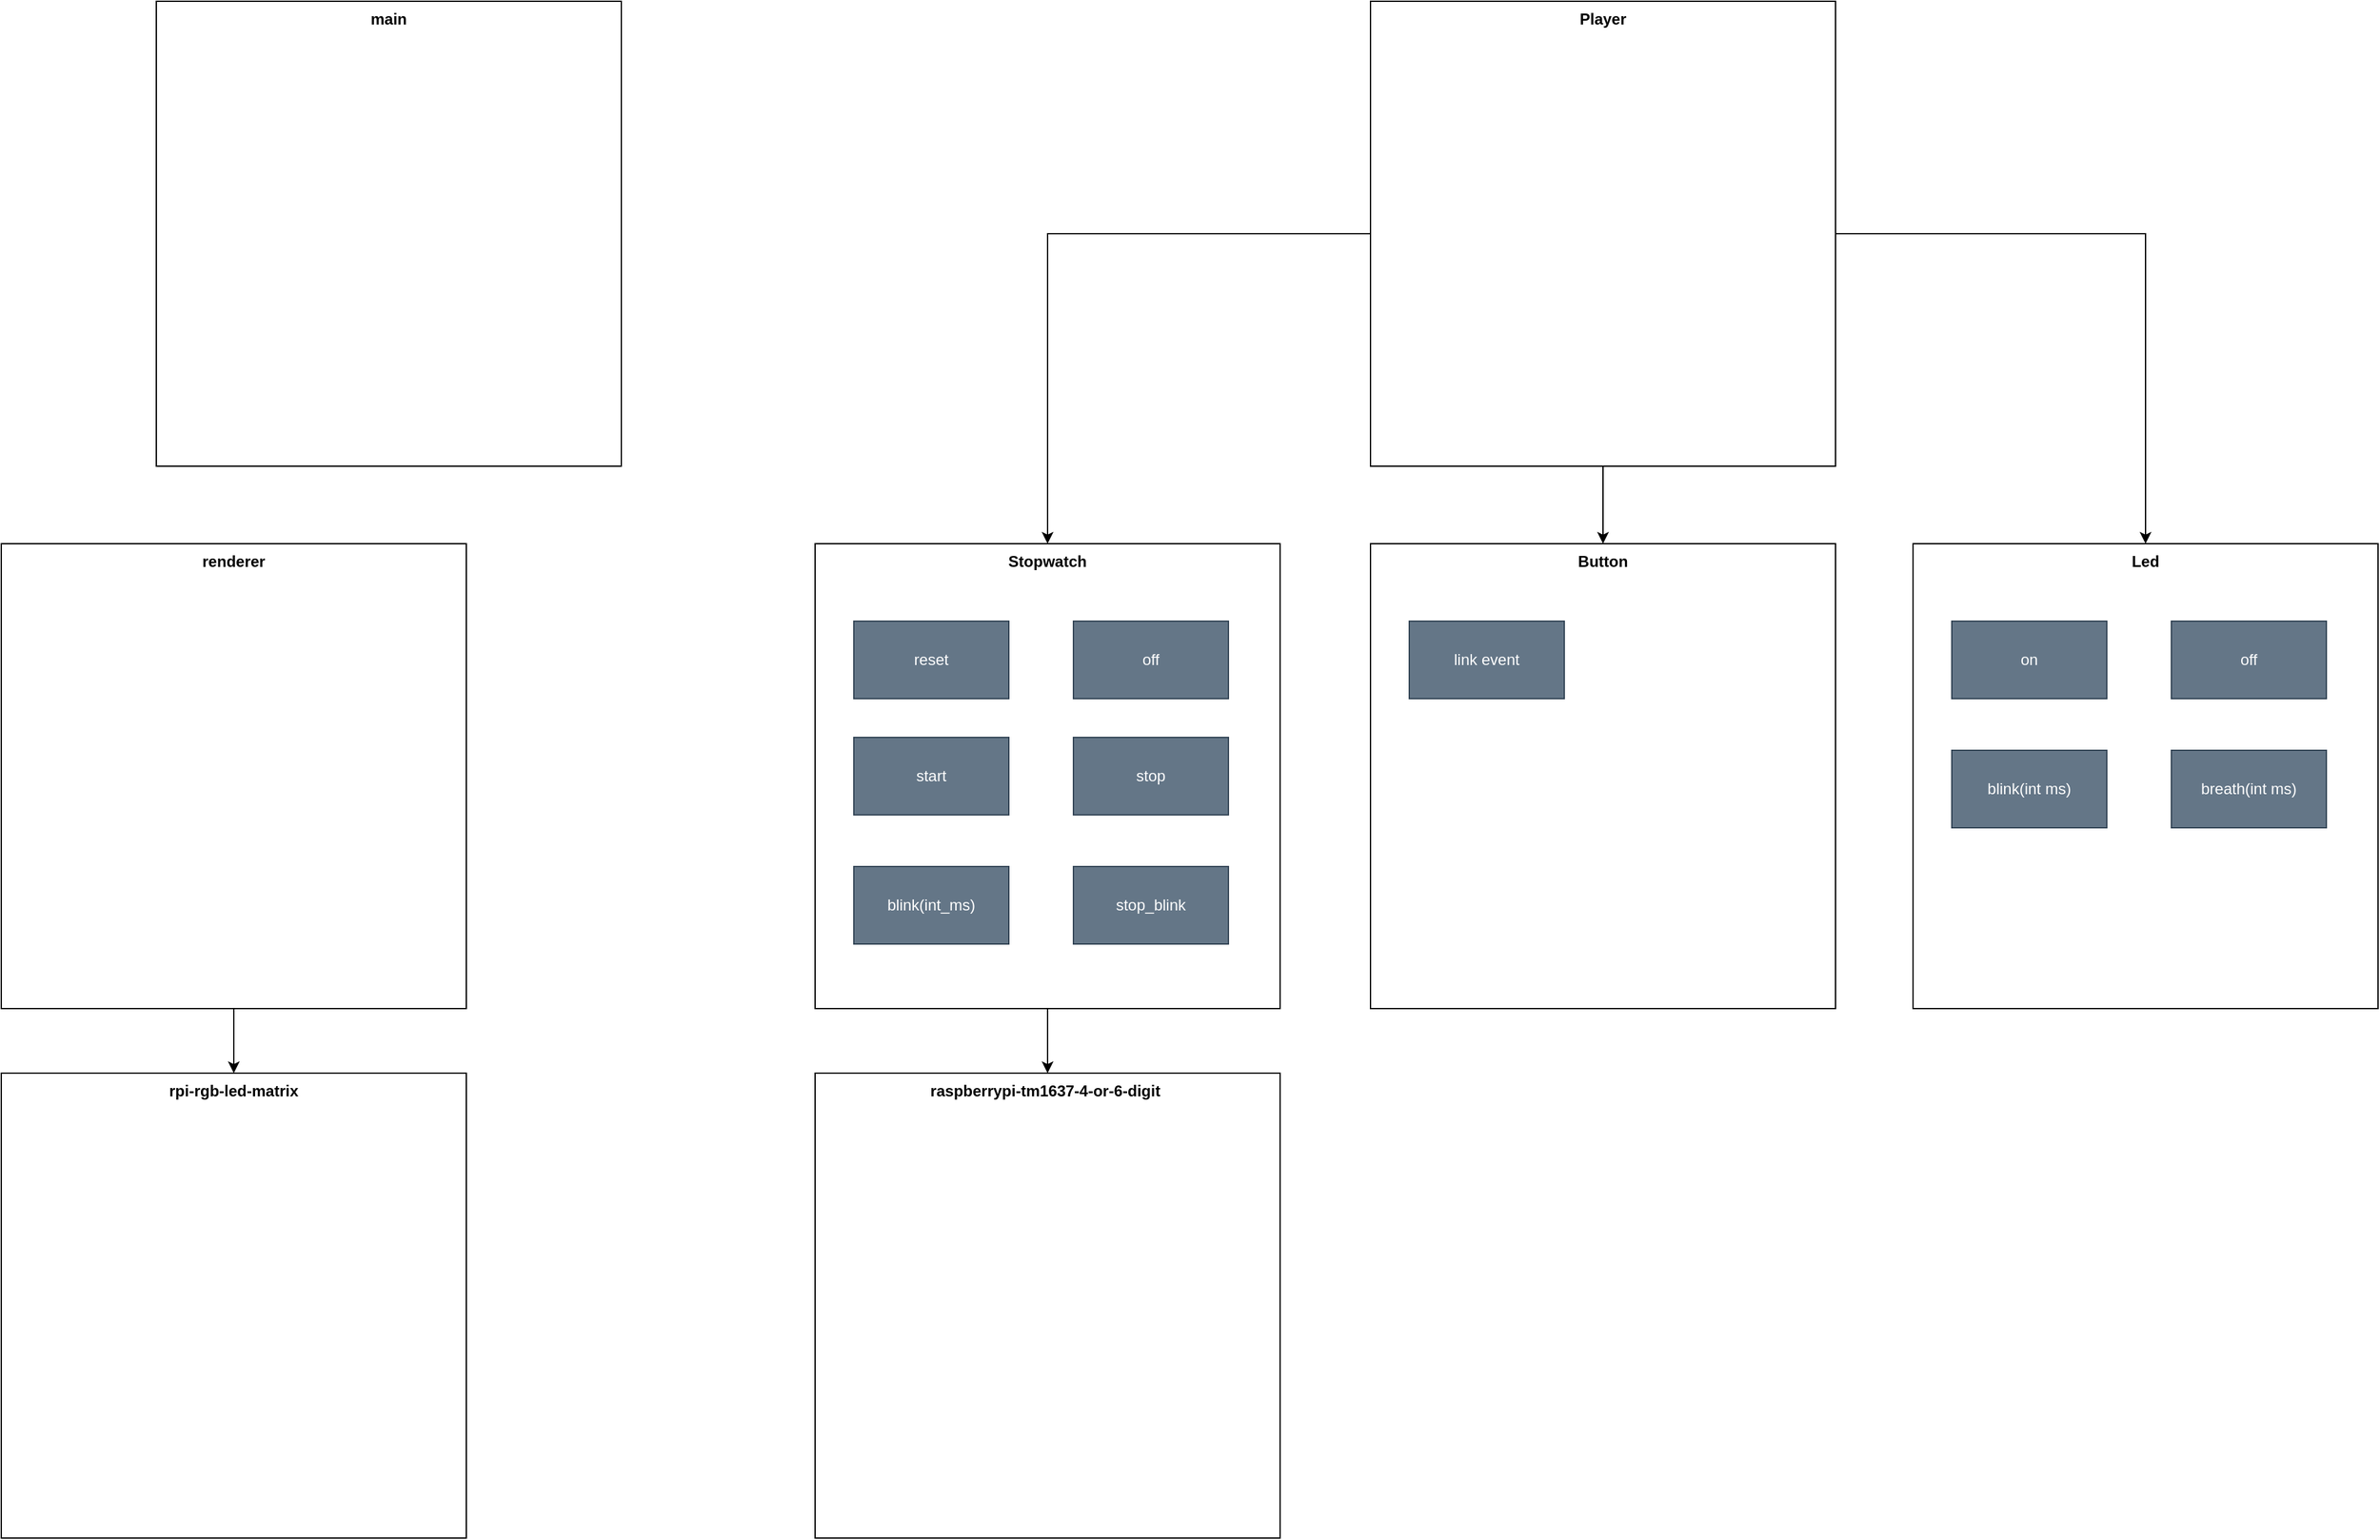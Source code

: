 <mxfile version="20.3.0" type="device"><diagram id="098gjiL9nV2EUhIUNe-p" name="Page-1"><mxGraphModel dx="2634" dy="2125" grid="1" gridSize="10" guides="1" tooltips="1" connect="1" arrows="1" fold="1" page="1" pageScale="1" pageWidth="850" pageHeight="1100" math="0" shadow="0"><root><mxCell id="0"/><mxCell id="1" parent="0"/><mxCell id="BCbnVKZq22nEHy4nV3IR-1" value="raspberrypi-tm1637-4-or-6-digit&amp;nbsp;" style="whiteSpace=wrap;html=1;aspect=fixed;verticalAlign=top;fontStyle=1" vertex="1" parent="1"><mxGeometry x="440" y="480" width="360" height="360" as="geometry"/></mxCell><mxCell id="BCbnVKZq22nEHy4nV3IR-21" value="" style="edgeStyle=orthogonalEdgeStyle;rounded=0;orthogonalLoop=1;jettySize=auto;html=1;" edge="1" parent="1" source="BCbnVKZq22nEHy4nV3IR-3" target="BCbnVKZq22nEHy4nV3IR-1"><mxGeometry relative="1" as="geometry"/></mxCell><mxCell id="BCbnVKZq22nEHy4nV3IR-3" value="Stopwatch" style="whiteSpace=wrap;html=1;aspect=fixed;verticalAlign=top;fontStyle=1" vertex="1" parent="1"><mxGeometry x="440" y="70" width="360" height="360" as="geometry"/></mxCell><mxCell id="BCbnVKZq22nEHy4nV3IR-4" value="rpi-rgb-led-matrix" style="whiteSpace=wrap;html=1;aspect=fixed;verticalAlign=top;fontStyle=1" vertex="1" parent="1"><mxGeometry x="-190" y="480" width="360" height="360" as="geometry"/></mxCell><mxCell id="BCbnVKZq22nEHy4nV3IR-5" value="main" style="whiteSpace=wrap;html=1;aspect=fixed;verticalAlign=top;fontStyle=1" vertex="1" parent="1"><mxGeometry x="-70" y="-350" width="360" height="360" as="geometry"/></mxCell><mxCell id="BCbnVKZq22nEHy4nV3IR-7" value="Button" style="whiteSpace=wrap;html=1;aspect=fixed;verticalAlign=top;fontStyle=1" vertex="1" parent="1"><mxGeometry x="870" y="70" width="360" height="360" as="geometry"/></mxCell><mxCell id="BCbnVKZq22nEHy4nV3IR-9" value="Led" style="whiteSpace=wrap;html=1;aspect=fixed;verticalAlign=top;fontStyle=1" vertex="1" parent="1"><mxGeometry x="1290" y="70" width="360" height="360" as="geometry"/></mxCell><mxCell id="BCbnVKZq22nEHy4nV3IR-10" value="on" style="rounded=0;whiteSpace=wrap;html=1;fillColor=#647687;strokeColor=#314354;fontColor=#ffffff;" vertex="1" parent="1"><mxGeometry x="1320" y="130" width="120" height="60" as="geometry"/></mxCell><mxCell id="BCbnVKZq22nEHy4nV3IR-11" value="off" style="rounded=0;whiteSpace=wrap;html=1;fillColor=#647687;strokeColor=#314354;fontColor=#ffffff;" vertex="1" parent="1"><mxGeometry x="1490" y="130" width="120" height="60" as="geometry"/></mxCell><mxCell id="BCbnVKZq22nEHy4nV3IR-12" value="blink(int ms)" style="rounded=0;whiteSpace=wrap;html=1;fillColor=#647687;strokeColor=#314354;fontColor=#ffffff;" vertex="1" parent="1"><mxGeometry x="1320" y="230" width="120" height="60" as="geometry"/></mxCell><mxCell id="BCbnVKZq22nEHy4nV3IR-13" value="breath(int ms)" style="rounded=0;whiteSpace=wrap;html=1;fillColor=#647687;strokeColor=#314354;fontColor=#ffffff;" vertex="1" parent="1"><mxGeometry x="1490" y="230" width="120" height="60" as="geometry"/></mxCell><mxCell id="BCbnVKZq22nEHy4nV3IR-14" value="link event" style="rounded=0;whiteSpace=wrap;html=1;fillColor=#647687;fontColor=#ffffff;strokeColor=#314354;" vertex="1" parent="1"><mxGeometry x="900" y="130" width="120" height="60" as="geometry"/></mxCell><mxCell id="BCbnVKZq22nEHy4nV3IR-15" value="reset" style="rounded=0;whiteSpace=wrap;html=1;fillColor=#647687;fontColor=#ffffff;strokeColor=#314354;" vertex="1" parent="1"><mxGeometry x="470" y="130" width="120" height="60" as="geometry"/></mxCell><mxCell id="BCbnVKZq22nEHy4nV3IR-16" value="off" style="rounded=0;whiteSpace=wrap;html=1;fillColor=#647687;fontColor=#ffffff;strokeColor=#314354;" vertex="1" parent="1"><mxGeometry x="640" y="130" width="120" height="60" as="geometry"/></mxCell><mxCell id="BCbnVKZq22nEHy4nV3IR-17" value="stop" style="rounded=0;whiteSpace=wrap;html=1;fillColor=#647687;fontColor=#ffffff;strokeColor=#314354;" vertex="1" parent="1"><mxGeometry x="640" y="220" width="120" height="60" as="geometry"/></mxCell><mxCell id="BCbnVKZq22nEHy4nV3IR-18" value="start" style="rounded=0;whiteSpace=wrap;html=1;fillColor=#647687;fontColor=#ffffff;strokeColor=#314354;" vertex="1" parent="1"><mxGeometry x="470" y="220" width="120" height="60" as="geometry"/></mxCell><mxCell id="BCbnVKZq22nEHy4nV3IR-19" value="blink(int_ms)" style="rounded=0;whiteSpace=wrap;html=1;fillColor=#647687;fontColor=#ffffff;strokeColor=#314354;" vertex="1" parent="1"><mxGeometry x="470" y="320" width="120" height="60" as="geometry"/></mxCell><mxCell id="BCbnVKZq22nEHy4nV3IR-20" value="stop_blink" style="rounded=0;whiteSpace=wrap;html=1;fillColor=#647687;fontColor=#ffffff;strokeColor=#314354;" vertex="1" parent="1"><mxGeometry x="640" y="320" width="120" height="60" as="geometry"/></mxCell><mxCell id="BCbnVKZq22nEHy4nV3IR-24" value="" style="edgeStyle=orthogonalEdgeStyle;rounded=0;orthogonalLoop=1;jettySize=auto;html=1;" edge="1" parent="1" source="BCbnVKZq22nEHy4nV3IR-23" target="BCbnVKZq22nEHy4nV3IR-4"><mxGeometry relative="1" as="geometry"/></mxCell><mxCell id="BCbnVKZq22nEHy4nV3IR-23" value="renderer" style="whiteSpace=wrap;html=1;aspect=fixed;verticalAlign=top;fontStyle=1" vertex="1" parent="1"><mxGeometry x="-190" y="70" width="360" height="360" as="geometry"/></mxCell><mxCell id="BCbnVKZq22nEHy4nV3IR-32" style="edgeStyle=orthogonalEdgeStyle;rounded=0;orthogonalLoop=1;jettySize=auto;html=1;entryX=0.5;entryY=0;entryDx=0;entryDy=0;" edge="1" parent="1" source="BCbnVKZq22nEHy4nV3IR-31" target="BCbnVKZq22nEHy4nV3IR-7"><mxGeometry relative="1" as="geometry"/></mxCell><mxCell id="BCbnVKZq22nEHy4nV3IR-33" style="edgeStyle=orthogonalEdgeStyle;rounded=0;orthogonalLoop=1;jettySize=auto;html=1;entryX=0.5;entryY=0;entryDx=0;entryDy=0;" edge="1" parent="1" source="BCbnVKZq22nEHy4nV3IR-31" target="BCbnVKZq22nEHy4nV3IR-9"><mxGeometry relative="1" as="geometry"/></mxCell><mxCell id="BCbnVKZq22nEHy4nV3IR-34" style="edgeStyle=orthogonalEdgeStyle;rounded=0;orthogonalLoop=1;jettySize=auto;html=1;entryX=0.5;entryY=0;entryDx=0;entryDy=0;" edge="1" parent="1" source="BCbnVKZq22nEHy4nV3IR-31" target="BCbnVKZq22nEHy4nV3IR-3"><mxGeometry relative="1" as="geometry"/></mxCell><mxCell id="BCbnVKZq22nEHy4nV3IR-31" value="Player" style="whiteSpace=wrap;html=1;aspect=fixed;verticalAlign=top;fontStyle=1" vertex="1" parent="1"><mxGeometry x="870" y="-350" width="360" height="360" as="geometry"/></mxCell></root></mxGraphModel></diagram></mxfile>